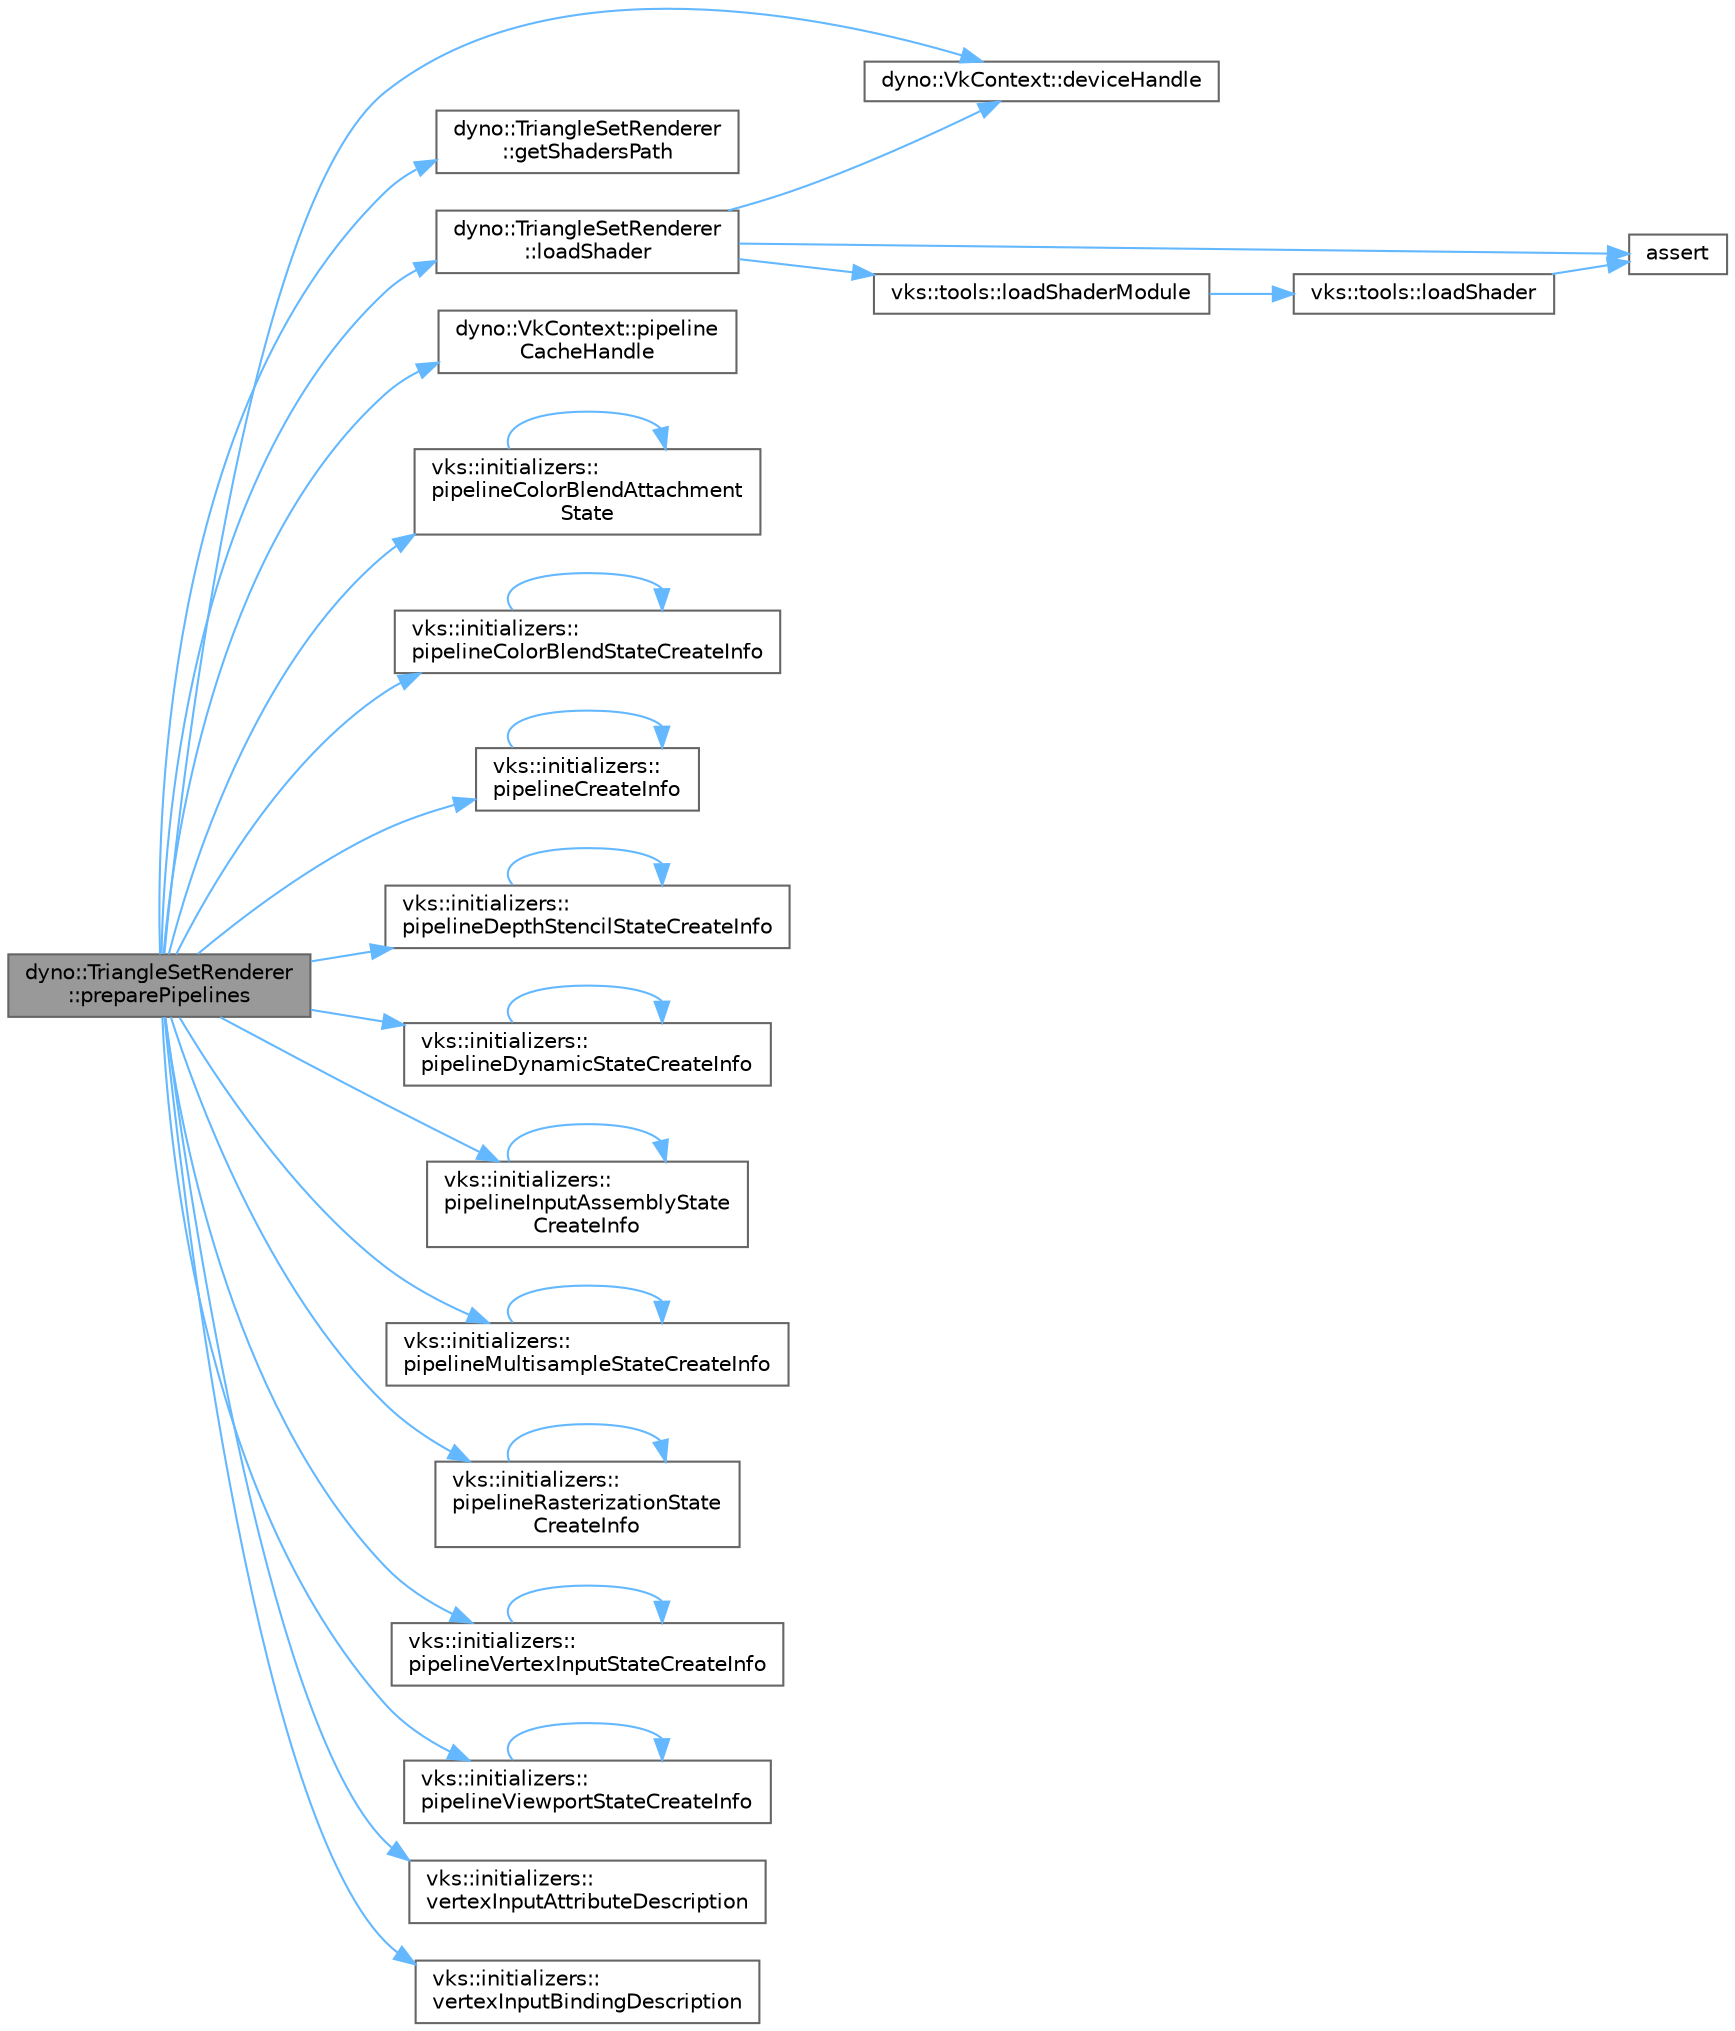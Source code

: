 digraph "dyno::TriangleSetRenderer::preparePipelines"
{
 // LATEX_PDF_SIZE
  bgcolor="transparent";
  edge [fontname=Helvetica,fontsize=10,labelfontname=Helvetica,labelfontsize=10];
  node [fontname=Helvetica,fontsize=10,shape=box,height=0.2,width=0.4];
  rankdir="LR";
  Node1 [id="Node000001",label="dyno::TriangleSetRenderer\l::preparePipelines",height=0.2,width=0.4,color="gray40", fillcolor="grey60", style="filled", fontcolor="black",tooltip=" "];
  Node1 -> Node2 [id="edge1_Node000001_Node000002",color="steelblue1",style="solid",tooltip=" "];
  Node2 [id="Node000002",label="dyno::VkContext::deviceHandle",height=0.2,width=0.4,color="grey40", fillcolor="white", style="filled",URL="$classdyno_1_1_vk_context.html#af9eb048735ab3316470619f9bf0d4acf",tooltip=" "];
  Node1 -> Node3 [id="edge2_Node000001_Node000003",color="steelblue1",style="solid",tooltip=" "];
  Node3 [id="Node000003",label="dyno::TriangleSetRenderer\l::getShadersPath",height=0.2,width=0.4,color="grey40", fillcolor="white", style="filled",URL="$classdyno_1_1_triangle_set_renderer.html#a87bc79ed7b9ce37fb6117f6ada7d82be",tooltip=" "];
  Node1 -> Node4 [id="edge3_Node000001_Node000004",color="steelblue1",style="solid",tooltip=" "];
  Node4 [id="Node000004",label="dyno::TriangleSetRenderer\l::loadShader",height=0.2,width=0.4,color="grey40", fillcolor="white", style="filled",URL="$classdyno_1_1_triangle_set_renderer.html#a7ab4219ca909240e9ee1883e1985d88d",tooltip=" "];
  Node4 -> Node5 [id="edge4_Node000004_Node000005",color="steelblue1",style="solid",tooltip=" "];
  Node5 [id="Node000005",label="assert",height=0.2,width=0.4,color="grey40", fillcolor="white", style="filled",URL="$_vulkan_swap_chain_8cpp.html#a21b5a77bb7dd2ff2a93f6c086da96d46",tooltip=" "];
  Node4 -> Node2 [id="edge5_Node000004_Node000002",color="steelblue1",style="solid",tooltip=" "];
  Node4 -> Node6 [id="edge6_Node000004_Node000006",color="steelblue1",style="solid",tooltip=" "];
  Node6 [id="Node000006",label="vks::tools::loadShaderModule",height=0.2,width=0.4,color="grey40", fillcolor="white", style="filled",URL="$namespacevks_1_1tools.html#aa380531b68a77c583e47137bc66cc952",tooltip=" "];
  Node6 -> Node7 [id="edge7_Node000006_Node000007",color="steelblue1",style="solid",tooltip=" "];
  Node7 [id="Node000007",label="vks::tools::loadShader",height=0.2,width=0.4,color="grey40", fillcolor="white", style="filled",URL="$namespacevks_1_1tools.html#a7a9d4eaec04fcc6cbb7b9d5f5edcf384",tooltip=" "];
  Node7 -> Node5 [id="edge8_Node000007_Node000005",color="steelblue1",style="solid",tooltip=" "];
  Node1 -> Node8 [id="edge9_Node000001_Node000008",color="steelblue1",style="solid",tooltip=" "];
  Node8 [id="Node000008",label="dyno::VkContext::pipeline\lCacheHandle",height=0.2,width=0.4,color="grey40", fillcolor="white", style="filled",URL="$classdyno_1_1_vk_context.html#a2d998d0d7d732980954b91853890717d",tooltip=" "];
  Node1 -> Node9 [id="edge10_Node000001_Node000009",color="steelblue1",style="solid",tooltip=" "];
  Node9 [id="Node000009",label="vks::initializers::\lpipelineColorBlendAttachment\lState",height=0.2,width=0.4,color="grey40", fillcolor="white", style="filled",URL="$namespacevks_1_1initializers.html#a7bb3378e76880c8d283189e0c588a66c",tooltip=" "];
  Node9 -> Node9 [id="edge11_Node000009_Node000009",color="steelblue1",style="solid",tooltip=" "];
  Node1 -> Node10 [id="edge12_Node000001_Node000010",color="steelblue1",style="solid",tooltip=" "];
  Node10 [id="Node000010",label="vks::initializers::\lpipelineColorBlendStateCreateInfo",height=0.2,width=0.4,color="grey40", fillcolor="white", style="filled",URL="$namespacevks_1_1initializers.html#a13ed806b39d35b7fb6109d8640c76713",tooltip=" "];
  Node10 -> Node10 [id="edge13_Node000010_Node000010",color="steelblue1",style="solid",tooltip=" "];
  Node1 -> Node11 [id="edge14_Node000001_Node000011",color="steelblue1",style="solid",tooltip=" "];
  Node11 [id="Node000011",label="vks::initializers::\lpipelineCreateInfo",height=0.2,width=0.4,color="grey40", fillcolor="white", style="filled",URL="$namespacevks_1_1initializers.html#a81847c857982c5e6497da2f6016f0181",tooltip=" "];
  Node11 -> Node11 [id="edge15_Node000011_Node000011",color="steelblue1",style="solid",tooltip=" "];
  Node1 -> Node12 [id="edge16_Node000001_Node000012",color="steelblue1",style="solid",tooltip=" "];
  Node12 [id="Node000012",label="vks::initializers::\lpipelineDepthStencilStateCreateInfo",height=0.2,width=0.4,color="grey40", fillcolor="white", style="filled",URL="$namespacevks_1_1initializers.html#aace02f7e7584446e8fd5f6ee0c71ffcd",tooltip=" "];
  Node12 -> Node12 [id="edge17_Node000012_Node000012",color="steelblue1",style="solid",tooltip=" "];
  Node1 -> Node13 [id="edge18_Node000001_Node000013",color="steelblue1",style="solid",tooltip=" "];
  Node13 [id="Node000013",label="vks::initializers::\lpipelineDynamicStateCreateInfo",height=0.2,width=0.4,color="grey40", fillcolor="white", style="filled",URL="$namespacevks_1_1initializers.html#a48062df09cdc9254ee9ce2a9ec94c049",tooltip=" "];
  Node13 -> Node13 [id="edge19_Node000013_Node000013",color="steelblue1",style="solid",tooltip=" "];
  Node1 -> Node14 [id="edge20_Node000001_Node000014",color="steelblue1",style="solid",tooltip=" "];
  Node14 [id="Node000014",label="vks::initializers::\lpipelineInputAssemblyState\lCreateInfo",height=0.2,width=0.4,color="grey40", fillcolor="white", style="filled",URL="$namespacevks_1_1initializers.html#ab19422402a28426f936080b33351d977",tooltip=" "];
  Node14 -> Node14 [id="edge21_Node000014_Node000014",color="steelblue1",style="solid",tooltip=" "];
  Node1 -> Node15 [id="edge22_Node000001_Node000015",color="steelblue1",style="solid",tooltip=" "];
  Node15 [id="Node000015",label="vks::initializers::\lpipelineMultisampleStateCreateInfo",height=0.2,width=0.4,color="grey40", fillcolor="white", style="filled",URL="$namespacevks_1_1initializers.html#a8a3325acec4a6a704120c9d9585ad0fa",tooltip=" "];
  Node15 -> Node15 [id="edge23_Node000015_Node000015",color="steelblue1",style="solid",tooltip=" "];
  Node1 -> Node16 [id="edge24_Node000001_Node000016",color="steelblue1",style="solid",tooltip=" "];
  Node16 [id="Node000016",label="vks::initializers::\lpipelineRasterizationState\lCreateInfo",height=0.2,width=0.4,color="grey40", fillcolor="white", style="filled",URL="$namespacevks_1_1initializers.html#a2ea01449df3d83c9453843ab26483c46",tooltip=" "];
  Node16 -> Node16 [id="edge25_Node000016_Node000016",color="steelblue1",style="solid",tooltip=" "];
  Node1 -> Node17 [id="edge26_Node000001_Node000017",color="steelblue1",style="solid",tooltip=" "];
  Node17 [id="Node000017",label="vks::initializers::\lpipelineVertexInputStateCreateInfo",height=0.2,width=0.4,color="grey40", fillcolor="white", style="filled",URL="$namespacevks_1_1initializers.html#ad2b96558ac811363c36880670cb74f11",tooltip=" "];
  Node17 -> Node17 [id="edge27_Node000017_Node000017",color="steelblue1",style="solid",tooltip=" "];
  Node1 -> Node18 [id="edge28_Node000001_Node000018",color="steelblue1",style="solid",tooltip=" "];
  Node18 [id="Node000018",label="vks::initializers::\lpipelineViewportStateCreateInfo",height=0.2,width=0.4,color="grey40", fillcolor="white", style="filled",URL="$namespacevks_1_1initializers.html#a1c47576461d44f8fbeebc47a3cb3c0ec",tooltip=" "];
  Node18 -> Node18 [id="edge29_Node000018_Node000018",color="steelblue1",style="solid",tooltip=" "];
  Node1 -> Node19 [id="edge30_Node000001_Node000019",color="steelblue1",style="solid",tooltip=" "];
  Node19 [id="Node000019",label="vks::initializers::\lvertexInputAttributeDescription",height=0.2,width=0.4,color="grey40", fillcolor="white", style="filled",URL="$namespacevks_1_1initializers.html#a00759c1d7d95672c4fe41171af949d14",tooltip=" "];
  Node1 -> Node20 [id="edge31_Node000001_Node000020",color="steelblue1",style="solid",tooltip=" "];
  Node20 [id="Node000020",label="vks::initializers::\lvertexInputBindingDescription",height=0.2,width=0.4,color="grey40", fillcolor="white", style="filled",URL="$namespacevks_1_1initializers.html#a5c92f6b3b281a45e7184e17040f1f1dd",tooltip=" "];
}
